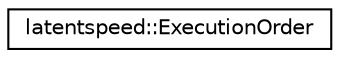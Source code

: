 digraph "Graphical Class Hierarchy"
{
 // LATEX_PDF_SIZE
  edge [fontname="Helvetica",fontsize="10",labelfontname="Helvetica",labelfontsize="10"];
  node [fontname="Helvetica",fontsize="10",shape=record];
  rankdir="LR";
  Node0 [label="latentspeed::ExecutionOrder",height=0.2,width=0.4,color="black", fillcolor="white", style="filled",URL="$structlatentspeed_1_1ExecutionOrder.html",tooltip="Complete order specification for the trading engine."];
}
